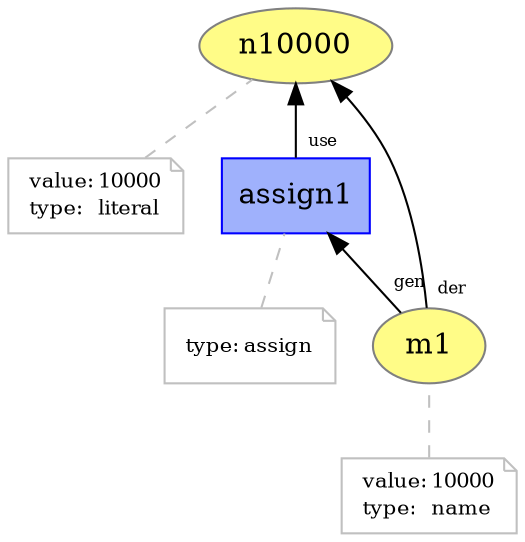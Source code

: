 digraph "PROV" { size="16,12"; rankdir="BT";
"http://example.org/n10000" [fillcolor="#FFFC87",color="#808080",style="filled",label="n10000",URL="http://example.org/n10000"]
"-attrs0" [color="gray",shape="note",fontsize="10",fontcolor="black",label=<<TABLE cellpadding="0" border="0">
	<TR>
	    <TD align="left">value:</TD>
	    <TD align="left">10000</TD>
	</TR>
	<TR>
	    <TD align="left">type:</TD>
	    <TD align="left">literal</TD>
	</TR>
</TABLE>>]
"-attrs0" -> "http://example.org/n10000" [color="gray",style="dashed",arrowhead="none"]
"http://example.org/m1" [fillcolor="#FFFC87",color="#808080",style="filled",label="m1",URL="http://example.org/m1"]
"-attrs1" [color="gray",shape="note",fontsize="10",fontcolor="black",label=<<TABLE cellpadding="0" border="0">
	<TR>
	    <TD align="left">value:</TD>
	    <TD align="left">10000</TD>
	</TR>
	<TR>
	    <TD align="left">type:</TD>
	    <TD align="left">name</TD>
	</TR>
</TABLE>>]
"-attrs1" -> "http://example.org/m1" [color="gray",style="dashed",arrowhead="none"]
"http://example.org/assign1" [fillcolor="#9FB1FC",color="#0000FF",shape="polygon",sides="4",style="filled",label="assign1",URL="http://example.org/assign1"]
"-attrs2" [color="gray",shape="note",fontsize="10",fontcolor="black",label=<<TABLE cellpadding="0" border="0">
	<TR>
	    <TD align="left">type:</TD>
	    <TD align="left">assign</TD>
	</TR>
</TABLE>>]
"-attrs2" -> "http://example.org/assign1" [color="gray",style="dashed",arrowhead="none"]
"http://example.org/assign1" -> "http://example.org/n10000" [labelfontsize="8",labeldistance="1.5",labelangle="60.0",rotation="20",taillabel="use"]
"http://example.org/m1" -> "http://example.org/assign1" [labelfontsize="8",labeldistance="1.5",labelangle="60.0",rotation="20",taillabel="gen"]
"http://example.org/m1" -> "http://example.org/n10000" [labelfontsize="8",labeldistance="1.5",labelangle="60.0",rotation="20",taillabel="der"]
}